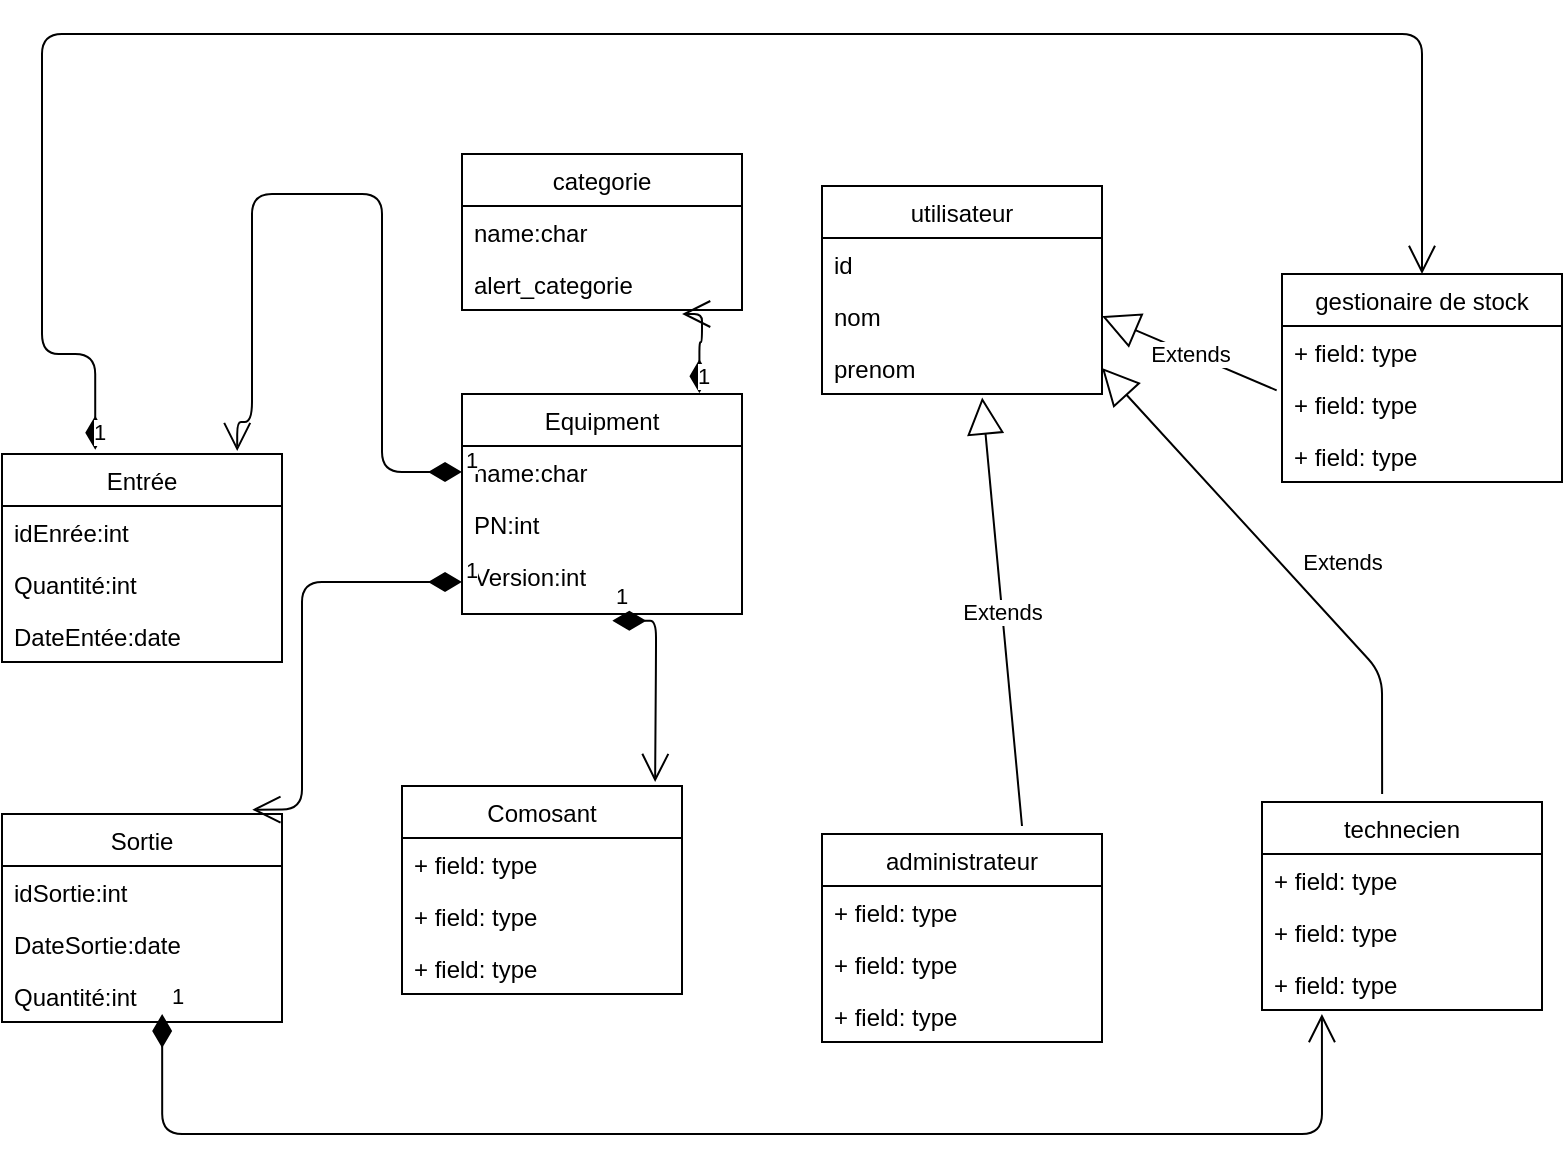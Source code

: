 <mxfile version="13.9.9" type="device"><diagram name="Page-1" id="c4acf3e9-155e-7222-9cf6-157b1a14988f"><mxGraphModel dx="981" dy="567" grid="1" gridSize="10" guides="1" tooltips="1" connect="1" arrows="1" fold="1" page="1" pageScale="1" pageWidth="850" pageHeight="1100" background="#ffffff" math="0" shadow="0"><root><mxCell id="0"/><mxCell id="1" parent="0"/><mxCell id="CM7RNpvYlGbYVsYR8Klo-2" value="Equipment" style="swimlane;fontStyle=0;childLayout=stackLayout;horizontal=1;startSize=26;fillColor=none;horizontalStack=0;resizeParent=1;resizeParentMax=0;resizeLast=0;collapsible=1;marginBottom=0;" vertex="1" parent="1"><mxGeometry x="270" y="250" width="140" height="110" as="geometry"/></mxCell><mxCell id="CM7RNpvYlGbYVsYR8Klo-3" value="name:char" style="text;strokeColor=none;fillColor=none;align=left;verticalAlign=top;spacingLeft=4;spacingRight=4;overflow=hidden;rotatable=0;points=[[0,0.5],[1,0.5]];portConstraint=eastwest;" vertex="1" parent="CM7RNpvYlGbYVsYR8Klo-2"><mxGeometry y="26" width="140" height="26" as="geometry"/></mxCell><mxCell id="CM7RNpvYlGbYVsYR8Klo-4" value="PN:int" style="text;strokeColor=none;fillColor=none;align=left;verticalAlign=top;spacingLeft=4;spacingRight=4;overflow=hidden;rotatable=0;points=[[0,0.5],[1,0.5]];portConstraint=eastwest;" vertex="1" parent="CM7RNpvYlGbYVsYR8Klo-2"><mxGeometry y="52" width="140" height="26" as="geometry"/></mxCell><mxCell id="CM7RNpvYlGbYVsYR8Klo-5" value="Version:int" style="text;strokeColor=none;fillColor=none;align=left;verticalAlign=top;spacingLeft=4;spacingRight=4;overflow=hidden;rotatable=0;points=[[0,0.5],[1,0.5]];portConstraint=eastwest;" vertex="1" parent="CM7RNpvYlGbYVsYR8Klo-2"><mxGeometry y="78" width="140" height="32" as="geometry"/></mxCell><mxCell id="CM7RNpvYlGbYVsYR8Klo-6" value="categorie" style="swimlane;fontStyle=0;childLayout=stackLayout;horizontal=1;startSize=26;fillColor=none;horizontalStack=0;resizeParent=1;resizeParentMax=0;resizeLast=0;collapsible=1;marginBottom=0;" vertex="1" parent="1"><mxGeometry x="270" y="130" width="140" height="78" as="geometry"/></mxCell><mxCell id="CM7RNpvYlGbYVsYR8Klo-7" value="name:char" style="text;strokeColor=none;fillColor=none;align=left;verticalAlign=top;spacingLeft=4;spacingRight=4;overflow=hidden;rotatable=0;points=[[0,0.5],[1,0.5]];portConstraint=eastwest;" vertex="1" parent="CM7RNpvYlGbYVsYR8Klo-6"><mxGeometry y="26" width="140" height="26" as="geometry"/></mxCell><mxCell id="CM7RNpvYlGbYVsYR8Klo-8" value="alert_categorie" style="text;strokeColor=none;fillColor=none;align=left;verticalAlign=top;spacingLeft=4;spacingRight=4;overflow=hidden;rotatable=0;points=[[0,0.5],[1,0.5]];portConstraint=eastwest;" vertex="1" parent="CM7RNpvYlGbYVsYR8Klo-6"><mxGeometry y="52" width="140" height="26" as="geometry"/></mxCell><mxCell id="CM7RNpvYlGbYVsYR8Klo-23" value="Entrée" style="swimlane;fontStyle=0;childLayout=stackLayout;horizontal=1;startSize=26;fillColor=none;horizontalStack=0;resizeParent=1;resizeParentMax=0;resizeLast=0;collapsible=1;marginBottom=0;" vertex="1" parent="1"><mxGeometry x="40" y="280" width="140" height="104" as="geometry"/></mxCell><mxCell id="CM7RNpvYlGbYVsYR8Klo-24" value="idEnrée:int" style="text;strokeColor=none;fillColor=none;align=left;verticalAlign=top;spacingLeft=4;spacingRight=4;overflow=hidden;rotatable=0;points=[[0,0.5],[1,0.5]];portConstraint=eastwest;" vertex="1" parent="CM7RNpvYlGbYVsYR8Klo-23"><mxGeometry y="26" width="140" height="26" as="geometry"/></mxCell><mxCell id="CM7RNpvYlGbYVsYR8Klo-26" value="Quantité:int" style="text;strokeColor=none;fillColor=none;align=left;verticalAlign=top;spacingLeft=4;spacingRight=4;overflow=hidden;rotatable=0;points=[[0,0.5],[1,0.5]];portConstraint=eastwest;" vertex="1" parent="CM7RNpvYlGbYVsYR8Klo-23"><mxGeometry y="52" width="140" height="26" as="geometry"/></mxCell><mxCell id="CM7RNpvYlGbYVsYR8Klo-25" value="DateEntée:date" style="text;strokeColor=none;fillColor=none;align=left;verticalAlign=top;spacingLeft=4;spacingRight=4;overflow=hidden;rotatable=0;points=[[0,0.5],[1,0.5]];portConstraint=eastwest;" vertex="1" parent="CM7RNpvYlGbYVsYR8Klo-23"><mxGeometry y="78" width="140" height="26" as="geometry"/></mxCell><mxCell id="CM7RNpvYlGbYVsYR8Klo-27" value="Sortie" style="swimlane;fontStyle=0;childLayout=stackLayout;horizontal=1;startSize=26;fillColor=none;horizontalStack=0;resizeParent=1;resizeParentMax=0;resizeLast=0;collapsible=1;marginBottom=0;" vertex="1" parent="1"><mxGeometry x="40" y="460" width="140" height="104" as="geometry"/></mxCell><mxCell id="CM7RNpvYlGbYVsYR8Klo-28" value="idSortie:int" style="text;strokeColor=none;fillColor=none;align=left;verticalAlign=top;spacingLeft=4;spacingRight=4;overflow=hidden;rotatable=0;points=[[0,0.5],[1,0.5]];portConstraint=eastwest;" vertex="1" parent="CM7RNpvYlGbYVsYR8Klo-27"><mxGeometry y="26" width="140" height="26" as="geometry"/></mxCell><mxCell id="CM7RNpvYlGbYVsYR8Klo-29" value="DateSortie:date" style="text;strokeColor=none;fillColor=none;align=left;verticalAlign=top;spacingLeft=4;spacingRight=4;overflow=hidden;rotatable=0;points=[[0,0.5],[1,0.5]];portConstraint=eastwest;" vertex="1" parent="CM7RNpvYlGbYVsYR8Klo-27"><mxGeometry y="52" width="140" height="26" as="geometry"/></mxCell><mxCell id="CM7RNpvYlGbYVsYR8Klo-30" value="Quantité:int" style="text;strokeColor=none;fillColor=none;align=left;verticalAlign=top;spacingLeft=4;spacingRight=4;overflow=hidden;rotatable=0;points=[[0,0.5],[1,0.5]];portConstraint=eastwest;" vertex="1" parent="CM7RNpvYlGbYVsYR8Klo-27"><mxGeometry y="78" width="140" height="26" as="geometry"/></mxCell><mxCell id="CM7RNpvYlGbYVsYR8Klo-31" value="gestionaire de stock" style="swimlane;fontStyle=0;childLayout=stackLayout;horizontal=1;startSize=26;fillColor=none;horizontalStack=0;resizeParent=1;resizeParentMax=0;resizeLast=0;collapsible=1;marginBottom=0;" vertex="1" parent="1"><mxGeometry x="680" y="190" width="140" height="104" as="geometry"/></mxCell><mxCell id="CM7RNpvYlGbYVsYR8Klo-32" value="+ field: type" style="text;strokeColor=none;fillColor=none;align=left;verticalAlign=top;spacingLeft=4;spacingRight=4;overflow=hidden;rotatable=0;points=[[0,0.5],[1,0.5]];portConstraint=eastwest;" vertex="1" parent="CM7RNpvYlGbYVsYR8Klo-31"><mxGeometry y="26" width="140" height="26" as="geometry"/></mxCell><mxCell id="CM7RNpvYlGbYVsYR8Klo-33" value="+ field: type" style="text;strokeColor=none;fillColor=none;align=left;verticalAlign=top;spacingLeft=4;spacingRight=4;overflow=hidden;rotatable=0;points=[[0,0.5],[1,0.5]];portConstraint=eastwest;" vertex="1" parent="CM7RNpvYlGbYVsYR8Klo-31"><mxGeometry y="52" width="140" height="26" as="geometry"/></mxCell><mxCell id="CM7RNpvYlGbYVsYR8Klo-34" value="+ field: type" style="text;strokeColor=none;fillColor=none;align=left;verticalAlign=top;spacingLeft=4;spacingRight=4;overflow=hidden;rotatable=0;points=[[0,0.5],[1,0.5]];portConstraint=eastwest;" vertex="1" parent="CM7RNpvYlGbYVsYR8Klo-31"><mxGeometry y="78" width="140" height="26" as="geometry"/></mxCell><mxCell id="CM7RNpvYlGbYVsYR8Klo-35" value="technecien" style="swimlane;fontStyle=0;childLayout=stackLayout;horizontal=1;startSize=26;fillColor=none;horizontalStack=0;resizeParent=1;resizeParentMax=0;resizeLast=0;collapsible=1;marginBottom=0;" vertex="1" parent="1"><mxGeometry x="670" y="454" width="140" height="104" as="geometry"/></mxCell><mxCell id="CM7RNpvYlGbYVsYR8Klo-36" value="+ field: type" style="text;strokeColor=none;fillColor=none;align=left;verticalAlign=top;spacingLeft=4;spacingRight=4;overflow=hidden;rotatable=0;points=[[0,0.5],[1,0.5]];portConstraint=eastwest;" vertex="1" parent="CM7RNpvYlGbYVsYR8Klo-35"><mxGeometry y="26" width="140" height="26" as="geometry"/></mxCell><mxCell id="CM7RNpvYlGbYVsYR8Klo-37" value="+ field: type" style="text;strokeColor=none;fillColor=none;align=left;verticalAlign=top;spacingLeft=4;spacingRight=4;overflow=hidden;rotatable=0;points=[[0,0.5],[1,0.5]];portConstraint=eastwest;" vertex="1" parent="CM7RNpvYlGbYVsYR8Klo-35"><mxGeometry y="52" width="140" height="26" as="geometry"/></mxCell><mxCell id="CM7RNpvYlGbYVsYR8Klo-38" value="+ field: type" style="text;strokeColor=none;fillColor=none;align=left;verticalAlign=top;spacingLeft=4;spacingRight=4;overflow=hidden;rotatable=0;points=[[0,0.5],[1,0.5]];portConstraint=eastwest;" vertex="1" parent="CM7RNpvYlGbYVsYR8Klo-35"><mxGeometry y="78" width="140" height="26" as="geometry"/></mxCell><mxCell id="CM7RNpvYlGbYVsYR8Klo-39" value="administrateur" style="swimlane;fontStyle=0;childLayout=stackLayout;horizontal=1;startSize=26;fillColor=none;horizontalStack=0;resizeParent=1;resizeParentMax=0;resizeLast=0;collapsible=1;marginBottom=0;" vertex="1" parent="1"><mxGeometry x="450" y="470" width="140" height="104" as="geometry"/></mxCell><mxCell id="CM7RNpvYlGbYVsYR8Klo-40" value="+ field: type" style="text;strokeColor=none;fillColor=none;align=left;verticalAlign=top;spacingLeft=4;spacingRight=4;overflow=hidden;rotatable=0;points=[[0,0.5],[1,0.5]];portConstraint=eastwest;" vertex="1" parent="CM7RNpvYlGbYVsYR8Klo-39"><mxGeometry y="26" width="140" height="26" as="geometry"/></mxCell><mxCell id="CM7RNpvYlGbYVsYR8Klo-41" value="+ field: type" style="text;strokeColor=none;fillColor=none;align=left;verticalAlign=top;spacingLeft=4;spacingRight=4;overflow=hidden;rotatable=0;points=[[0,0.5],[1,0.5]];portConstraint=eastwest;" vertex="1" parent="CM7RNpvYlGbYVsYR8Klo-39"><mxGeometry y="52" width="140" height="26" as="geometry"/></mxCell><mxCell id="CM7RNpvYlGbYVsYR8Klo-42" value="+ field: type" style="text;strokeColor=none;fillColor=none;align=left;verticalAlign=top;spacingLeft=4;spacingRight=4;overflow=hidden;rotatable=0;points=[[0,0.5],[1,0.5]];portConstraint=eastwest;" vertex="1" parent="CM7RNpvYlGbYVsYR8Klo-39"><mxGeometry y="78" width="140" height="26" as="geometry"/></mxCell><mxCell id="CM7RNpvYlGbYVsYR8Klo-43" value="utilisateur" style="swimlane;fontStyle=0;childLayout=stackLayout;horizontal=1;startSize=26;fillColor=none;horizontalStack=0;resizeParent=1;resizeParentMax=0;resizeLast=0;collapsible=1;marginBottom=0;" vertex="1" parent="1"><mxGeometry x="450" y="146" width="140" height="104" as="geometry"/></mxCell><mxCell id="CM7RNpvYlGbYVsYR8Klo-44" value="id" style="text;strokeColor=none;fillColor=none;align=left;verticalAlign=top;spacingLeft=4;spacingRight=4;overflow=hidden;rotatable=0;points=[[0,0.5],[1,0.5]];portConstraint=eastwest;" vertex="1" parent="CM7RNpvYlGbYVsYR8Klo-43"><mxGeometry y="26" width="140" height="26" as="geometry"/></mxCell><mxCell id="CM7RNpvYlGbYVsYR8Klo-45" value="nom" style="text;strokeColor=none;fillColor=none;align=left;verticalAlign=top;spacingLeft=4;spacingRight=4;overflow=hidden;rotatable=0;points=[[0,0.5],[1,0.5]];portConstraint=eastwest;" vertex="1" parent="CM7RNpvYlGbYVsYR8Klo-43"><mxGeometry y="52" width="140" height="26" as="geometry"/></mxCell><mxCell id="CM7RNpvYlGbYVsYR8Klo-46" value="prenom&#10;" style="text;strokeColor=none;fillColor=none;align=left;verticalAlign=top;spacingLeft=4;spacingRight=4;overflow=hidden;rotatable=0;points=[[0,0.5],[1,0.5]];portConstraint=eastwest;" vertex="1" parent="CM7RNpvYlGbYVsYR8Klo-43"><mxGeometry y="78" width="140" height="26" as="geometry"/></mxCell><mxCell id="CM7RNpvYlGbYVsYR8Klo-47" value="Extends" style="endArrow=block;endSize=16;endFill=0;html=1;entryX=0.572;entryY=1.068;entryDx=0;entryDy=0;entryPerimeter=0;" edge="1" parent="1" target="CM7RNpvYlGbYVsYR8Klo-46"><mxGeometry width="160" relative="1" as="geometry"><mxPoint x="550" y="466" as="sourcePoint"/><mxPoint x="640" y="440" as="targetPoint"/></mxGeometry></mxCell><mxCell id="CM7RNpvYlGbYVsYR8Klo-48" value="Extends" style="endArrow=block;endSize=16;endFill=0;html=1;entryX=1;entryY=0.5;entryDx=0;entryDy=0;exitX=0.429;exitY=-0.038;exitDx=0;exitDy=0;exitPerimeter=0;" edge="1" parent="1" source="CM7RNpvYlGbYVsYR8Klo-35" target="CM7RNpvYlGbYVsYR8Klo-46"><mxGeometry x="-0.138" y="-23" width="160" relative="1" as="geometry"><mxPoint x="660" y="464.23" as="sourcePoint"/><mxPoint x="660.08" y="393.998" as="targetPoint"/><Array as="points"><mxPoint x="730" y="390"/></Array><mxPoint as="offset"/></mxGeometry></mxCell><mxCell id="CM7RNpvYlGbYVsYR8Klo-49" value="Extends" style="endArrow=block;endSize=16;endFill=0;html=1;entryX=1;entryY=0.5;entryDx=0;entryDy=0;exitX=-0.019;exitY=0.237;exitDx=0;exitDy=0;exitPerimeter=0;" edge="1" parent="1" source="CM7RNpvYlGbYVsYR8Klo-33" target="CM7RNpvYlGbYVsYR8Klo-45"><mxGeometry width="160" relative="1" as="geometry"><mxPoint x="570" y="486" as="sourcePoint"/><mxPoint x="570.08" y="415.768" as="targetPoint"/></mxGeometry></mxCell><mxCell id="CM7RNpvYlGbYVsYR8Klo-50" value="Comosant" style="swimlane;fontStyle=0;childLayout=stackLayout;horizontal=1;startSize=26;fillColor=none;horizontalStack=0;resizeParent=1;resizeParentMax=0;resizeLast=0;collapsible=1;marginBottom=0;" vertex="1" parent="1"><mxGeometry x="240" y="446" width="140" height="104" as="geometry"/></mxCell><mxCell id="CM7RNpvYlGbYVsYR8Klo-51" value="+ field: type" style="text;strokeColor=none;fillColor=none;align=left;verticalAlign=top;spacingLeft=4;spacingRight=4;overflow=hidden;rotatable=0;points=[[0,0.5],[1,0.5]];portConstraint=eastwest;" vertex="1" parent="CM7RNpvYlGbYVsYR8Klo-50"><mxGeometry y="26" width="140" height="26" as="geometry"/></mxCell><mxCell id="CM7RNpvYlGbYVsYR8Klo-52" value="+ field: type" style="text;strokeColor=none;fillColor=none;align=left;verticalAlign=top;spacingLeft=4;spacingRight=4;overflow=hidden;rotatable=0;points=[[0,0.5],[1,0.5]];portConstraint=eastwest;" vertex="1" parent="CM7RNpvYlGbYVsYR8Klo-50"><mxGeometry y="52" width="140" height="26" as="geometry"/></mxCell><mxCell id="CM7RNpvYlGbYVsYR8Klo-53" value="+ field: type" style="text;strokeColor=none;fillColor=none;align=left;verticalAlign=top;spacingLeft=4;spacingRight=4;overflow=hidden;rotatable=0;points=[[0,0.5],[1,0.5]];portConstraint=eastwest;" vertex="1" parent="CM7RNpvYlGbYVsYR8Klo-50"><mxGeometry y="78" width="140" height="26" as="geometry"/></mxCell><mxCell id="CM7RNpvYlGbYVsYR8Klo-56" value="1" style="endArrow=open;html=1;endSize=12;startArrow=diamondThin;startSize=14;startFill=1;edgeStyle=orthogonalEdgeStyle;align=left;verticalAlign=bottom;entryX=0.894;entryY=-0.021;entryDx=0;entryDy=0;entryPerimeter=0;" edge="1" parent="1" source="CM7RNpvYlGbYVsYR8Klo-5" target="CM7RNpvYlGbYVsYR8Klo-27"><mxGeometry x="-1" y="3" relative="1" as="geometry"><mxPoint x="380" y="370" as="sourcePoint"/><mxPoint x="540" y="370" as="targetPoint"/><Array as="points"><mxPoint x="190" y="344"/><mxPoint x="190" y="458"/></Array></mxGeometry></mxCell><mxCell id="CM7RNpvYlGbYVsYR8Klo-57" value="1" style="endArrow=open;html=1;endSize=12;startArrow=diamondThin;startSize=14;startFill=1;edgeStyle=orthogonalEdgeStyle;align=left;verticalAlign=bottom;entryX=0.84;entryY=-0.014;entryDx=0;entryDy=0;entryPerimeter=0;exitX=0;exitY=0.5;exitDx=0;exitDy=0;" edge="1" parent="1" source="CM7RNpvYlGbYVsYR8Klo-3" target="CM7RNpvYlGbYVsYR8Klo-23"><mxGeometry x="-1" y="3" relative="1" as="geometry"><mxPoint x="244.84" y="150.004" as="sourcePoint"/><mxPoint x="140.0" y="263.786" as="targetPoint"/><Array as="points"><mxPoint x="230" y="289"/><mxPoint x="230" y="150"/><mxPoint x="165" y="150"/><mxPoint x="165" y="264"/><mxPoint x="158" y="264"/></Array></mxGeometry></mxCell><mxCell id="CM7RNpvYlGbYVsYR8Klo-58" value="1" style="endArrow=open;html=1;endSize=12;startArrow=diamondThin;startSize=14;startFill=1;edgeStyle=orthogonalEdgeStyle;align=left;verticalAlign=bottom;exitX=0.537;exitY=1.105;exitDx=0;exitDy=0;exitPerimeter=0;entryX=0.904;entryY=-0.019;entryDx=0;entryDy=0;entryPerimeter=0;" edge="1" parent="1" source="CM7RNpvYlGbYVsYR8Klo-5" target="CM7RNpvYlGbYVsYR8Klo-50"><mxGeometry x="-1" y="3" relative="1" as="geometry"><mxPoint x="380" y="370" as="sourcePoint"/><mxPoint x="340" y="440" as="targetPoint"/><Array as="points"><mxPoint x="367" y="363"/><mxPoint x="367" y="380"/></Array></mxGeometry></mxCell><mxCell id="CM7RNpvYlGbYVsYR8Klo-59" value="1" style="endArrow=open;html=1;endSize=12;startArrow=diamondThin;startSize=14;startFill=1;edgeStyle=orthogonalEdgeStyle;align=left;verticalAlign=bottom;entryX=0.786;entryY=1.077;entryDx=0;entryDy=0;entryPerimeter=0;exitX=0.848;exitY=-0.004;exitDx=0;exitDy=0;exitPerimeter=0;" edge="1" parent="1" source="CM7RNpvYlGbYVsYR8Klo-2" target="CM7RNpvYlGbYVsYR8Klo-8"><mxGeometry x="-1" y="3" relative="1" as="geometry"><mxPoint x="380" y="370" as="sourcePoint"/><mxPoint x="540" y="370" as="targetPoint"/><Array as="points"><mxPoint x="389" y="224"/><mxPoint x="390" y="224"/></Array></mxGeometry></mxCell><mxCell id="CM7RNpvYlGbYVsYR8Klo-60" value="1" style="endArrow=open;html=1;endSize=12;startArrow=diamondThin;startSize=14;startFill=1;edgeStyle=orthogonalEdgeStyle;align=left;verticalAlign=bottom;entryX=0.5;entryY=0;entryDx=0;entryDy=0;exitX=0.333;exitY=-0.021;exitDx=0;exitDy=0;exitPerimeter=0;" edge="1" parent="1" source="CM7RNpvYlGbYVsYR8Klo-23" target="CM7RNpvYlGbYVsYR8Klo-31"><mxGeometry x="-1" y="3" relative="1" as="geometry"><mxPoint x="60" y="120" as="sourcePoint"/><mxPoint x="540" y="370" as="targetPoint"/><Array as="points"><mxPoint x="87" y="230"/><mxPoint x="60" y="230"/><mxPoint x="60" y="70"/><mxPoint x="750" y="70"/></Array></mxGeometry></mxCell><mxCell id="CM7RNpvYlGbYVsYR8Klo-61" value="1" style="endArrow=open;html=1;endSize=12;startArrow=diamondThin;startSize=14;startFill=1;edgeStyle=orthogonalEdgeStyle;align=left;verticalAlign=bottom;entryX=0.214;entryY=1.077;entryDx=0;entryDy=0;entryPerimeter=0;exitX=0.572;exitY=0.846;exitDx=0;exitDy=0;exitPerimeter=0;" edge="1" parent="1" source="CM7RNpvYlGbYVsYR8Klo-30" target="CM7RNpvYlGbYVsYR8Klo-38"><mxGeometry x="-1" y="3" relative="1" as="geometry"><mxPoint x="120" y="570" as="sourcePoint"/><mxPoint x="410" y="620" as="targetPoint"/><Array as="points"><mxPoint x="120" y="620"/><mxPoint x="700" y="620"/></Array></mxGeometry></mxCell></root></mxGraphModel></diagram></mxfile>